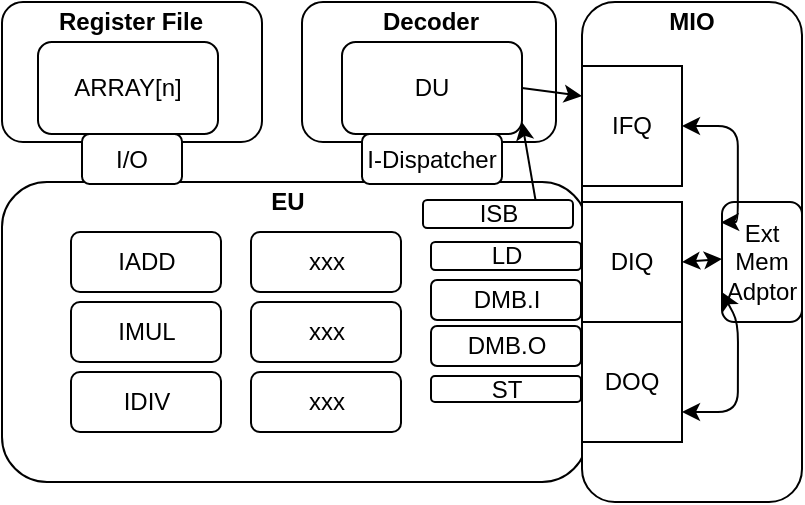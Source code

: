 <mxfile>
    <diagram id="HjbBDOAjlTMLZC0CHcgm" name="Page-1">
        <mxGraphModel dx="1307" dy="707" grid="1" gridSize="10" guides="1" tooltips="1" connect="1" arrows="1" fold="1" page="1" pageScale="1" pageWidth="850" pageHeight="1100" math="0" shadow="0">
            <root>
                <mxCell id="0"/>
                <mxCell id="1" parent="0"/>
                <mxCell id="32" value="" style="group" vertex="1" connectable="0" parent="1">
                    <mxGeometry x="220" y="180" width="292.5" height="150" as="geometry"/>
                </mxCell>
                <mxCell id="30" value="" style="rounded=1;whiteSpace=wrap;html=1;" vertex="1" parent="32">
                    <mxGeometry width="292.5" height="150" as="geometry"/>
                </mxCell>
                <mxCell id="15" value="LD" style="rounded=1;whiteSpace=wrap;html=1;" vertex="1" parent="32">
                    <mxGeometry x="214.5" y="30" width="75" height="14" as="geometry"/>
                </mxCell>
                <mxCell id="16" value="ST" style="rounded=1;whiteSpace=wrap;html=1;" vertex="1" parent="32">
                    <mxGeometry x="214.5" y="97" width="75" height="13" as="geometry"/>
                </mxCell>
                <mxCell id="17" value="DMB.I" style="rounded=1;whiteSpace=wrap;html=1;" vertex="1" parent="32">
                    <mxGeometry x="214.5" y="49" width="75" height="20" as="geometry"/>
                </mxCell>
                <mxCell id="18" value="DMB.O" style="rounded=1;whiteSpace=wrap;html=1;" vertex="1" parent="32">
                    <mxGeometry x="214.5" y="72" width="75" height="20" as="geometry"/>
                </mxCell>
                <mxCell id="24" value="xxx" style="rounded=1;whiteSpace=wrap;html=1;" vertex="1" parent="32">
                    <mxGeometry x="124.5" y="25" width="75" height="30" as="geometry"/>
                </mxCell>
                <mxCell id="25" value="xxx" style="rounded=1;whiteSpace=wrap;html=1;" vertex="1" parent="32">
                    <mxGeometry x="124.5" y="60" width="75" height="30" as="geometry"/>
                </mxCell>
                <mxCell id="26" value="xxx" style="rounded=1;whiteSpace=wrap;html=1;" vertex="1" parent="32">
                    <mxGeometry x="124.5" y="95" width="75" height="30" as="geometry"/>
                </mxCell>
                <mxCell id="27" value="IADD" style="rounded=1;whiteSpace=wrap;html=1;" vertex="1" parent="32">
                    <mxGeometry x="34.5" y="25" width="75" height="30" as="geometry"/>
                </mxCell>
                <mxCell id="28" value="IMUL" style="rounded=1;whiteSpace=wrap;html=1;" vertex="1" parent="32">
                    <mxGeometry x="34.5" y="60" width="75" height="30" as="geometry"/>
                </mxCell>
                <mxCell id="29" value="IDIV" style="rounded=1;whiteSpace=wrap;html=1;" vertex="1" parent="32">
                    <mxGeometry x="34.5" y="95" width="75" height="30" as="geometry"/>
                </mxCell>
                <mxCell id="31" value="&lt;b&gt;EU&lt;/b&gt;" style="text;html=1;strokeColor=none;fillColor=none;align=center;verticalAlign=middle;whiteSpace=wrap;rounded=0;" vertex="1" parent="32">
                    <mxGeometry x="112.5" width="60" height="20" as="geometry"/>
                </mxCell>
                <mxCell id="14" value="" style="group" vertex="1" connectable="0" parent="1">
                    <mxGeometry x="510" y="90" width="110" height="250" as="geometry"/>
                </mxCell>
                <mxCell id="6" value="" style="rounded=1;whiteSpace=wrap;html=1;container=0;" vertex="1" parent="14">
                    <mxGeometry width="110.0" height="250" as="geometry"/>
                </mxCell>
                <mxCell id="2" value="Ext&lt;br&gt;Mem&lt;br&gt;Adptor" style="rounded=1;whiteSpace=wrap;html=1;container=0;" vertex="1" parent="14">
                    <mxGeometry x="70" y="100" width="40" height="60" as="geometry"/>
                </mxCell>
                <mxCell id="3" value="IFQ" style="rounded=0;whiteSpace=wrap;html=1;container=0;" vertex="1" parent="14">
                    <mxGeometry y="32" width="50" height="60" as="geometry"/>
                </mxCell>
                <mxCell id="4" value="DIQ" style="rounded=0;whiteSpace=wrap;html=1;container=0;" vertex="1" parent="14">
                    <mxGeometry y="100" width="50" height="60" as="geometry"/>
                </mxCell>
                <mxCell id="5" value="DOQ" style="rounded=0;whiteSpace=wrap;html=1;container=0;" vertex="1" parent="14">
                    <mxGeometry y="160" width="50" height="60" as="geometry"/>
                </mxCell>
                <mxCell id="10" value="" style="endArrow=classic;startArrow=classic;html=1;entryX=0;entryY=0.475;entryDx=0;entryDy=0;entryPerimeter=0;exitX=1;exitY=0.5;exitDx=0;exitDy=0;" edge="1" parent="14" source="4" target="2">
                    <mxGeometry width="50" height="50" relative="1" as="geometry">
                        <mxPoint x="68.75" y="120" as="sourcePoint"/>
                        <mxPoint x="90.865" y="130.0" as="targetPoint"/>
                    </mxGeometry>
                </mxCell>
                <mxCell id="12" value="" style="endArrow=classic;startArrow=classic;html=1;entryX=0;entryY=0.75;entryDx=0;entryDy=0;exitX=1;exitY=0.75;exitDx=0;exitDy=0;" edge="1" parent="14" source="5" target="2">
                    <mxGeometry width="50" height="50" relative="1" as="geometry">
                        <mxPoint x="68.75" y="189.5" as="sourcePoint"/>
                        <mxPoint x="91.667" y="189.5" as="targetPoint"/>
                        <Array as="points">
                            <mxPoint x="77.917" y="205"/>
                            <mxPoint x="78" y="160"/>
                        </Array>
                    </mxGeometry>
                </mxCell>
                <mxCell id="13" value="" style="endArrow=classic;startArrow=classic;html=1;exitX=1;exitY=0.5;exitDx=0;exitDy=0;entryX=-0.013;entryY=0.171;entryDx=0;entryDy=0;entryPerimeter=0;" edge="1" parent="14" source="3" target="2">
                    <mxGeometry width="50" height="50" relative="1" as="geometry">
                        <mxPoint x="73.333" y="215" as="sourcePoint"/>
                        <mxPoint x="178.75" y="160" as="targetPoint"/>
                        <Array as="points">
                            <mxPoint x="77.917" y="62"/>
                            <mxPoint x="77.917" y="110"/>
                        </Array>
                    </mxGeometry>
                </mxCell>
                <mxCell id="33" value="&lt;b&gt;MIO&lt;/b&gt;" style="text;html=1;strokeColor=none;fillColor=none;align=center;verticalAlign=middle;whiteSpace=wrap;rounded=0;" vertex="1" parent="14">
                    <mxGeometry x="41.25" width="27.5" height="20" as="geometry"/>
                </mxCell>
                <mxCell id="51" value="" style="group" vertex="1" connectable="0" parent="1">
                    <mxGeometry x="220" y="90" width="130" height="91" as="geometry"/>
                </mxCell>
                <mxCell id="47" value="" style="rounded=1;whiteSpace=wrap;html=1;" vertex="1" parent="51">
                    <mxGeometry width="130" height="70" as="geometry"/>
                </mxCell>
                <mxCell id="48" value="ARRAY[n]" style="rounded=1;whiteSpace=wrap;html=1;" vertex="1" parent="51">
                    <mxGeometry x="18" y="20" width="90" height="46" as="geometry"/>
                </mxCell>
                <mxCell id="49" value="&lt;b&gt;Register File&lt;/b&gt;" style="text;html=1;strokeColor=none;fillColor=none;align=center;verticalAlign=middle;whiteSpace=wrap;rounded=0;" vertex="1" parent="51">
                    <mxGeometry x="26.57" width="75.43" height="20" as="geometry"/>
                </mxCell>
                <mxCell id="50" value="I/O" style="rounded=1;whiteSpace=wrap;html=1;" vertex="1" parent="51">
                    <mxGeometry x="40" y="66" width="50" height="25" as="geometry"/>
                </mxCell>
                <mxCell id="53" value="" style="group" vertex="1" connectable="0" parent="1">
                    <mxGeometry x="370" y="90" width="130" height="91" as="geometry"/>
                </mxCell>
                <mxCell id="54" value="" style="rounded=1;whiteSpace=wrap;html=1;" vertex="1" parent="53">
                    <mxGeometry width="127" height="70" as="geometry"/>
                </mxCell>
                <mxCell id="55" value="DU" style="rounded=1;whiteSpace=wrap;html=1;" vertex="1" parent="53">
                    <mxGeometry x="20" y="20" width="90" height="46" as="geometry"/>
                </mxCell>
                <mxCell id="56" value="&lt;b&gt;Decoder&lt;/b&gt;" style="text;html=1;strokeColor=none;fillColor=none;align=center;verticalAlign=middle;whiteSpace=wrap;rounded=0;" vertex="1" parent="53">
                    <mxGeometry x="26.57" width="75.43" height="20" as="geometry"/>
                </mxCell>
                <mxCell id="57" value="I-Dispatcher" style="rounded=1;whiteSpace=wrap;html=1;" vertex="1" parent="53">
                    <mxGeometry x="30" y="66" width="70" height="25" as="geometry"/>
                </mxCell>
                <mxCell id="68" value="" style="endArrow=classic;html=1;exitX=0.75;exitY=0;exitDx=0;exitDy=0;entryX=1;entryY=0.87;entryDx=0;entryDy=0;entryPerimeter=0;" edge="1" parent="1" source="69" target="55">
                    <mxGeometry width="50" height="50" relative="1" as="geometry">
                        <mxPoint x="280" y="200" as="sourcePoint"/>
                        <mxPoint x="630" y="90" as="targetPoint"/>
                    </mxGeometry>
                </mxCell>
                <mxCell id="69" value="ISB" style="rounded=1;whiteSpace=wrap;html=1;" vertex="1" parent="1">
                    <mxGeometry x="430.5" y="189" width="75" height="14" as="geometry"/>
                </mxCell>
                <mxCell id="70" value="" style="endArrow=classic;html=1;entryX=0;entryY=0.25;entryDx=0;entryDy=0;exitX=1;exitY=0.5;exitDx=0;exitDy=0;" edge="1" parent="1" source="55" target="3">
                    <mxGeometry width="50" height="50" relative="1" as="geometry">
                        <mxPoint x="490" y="137" as="sourcePoint"/>
                        <mxPoint x="330" y="150" as="targetPoint"/>
                    </mxGeometry>
                </mxCell>
            </root>
        </mxGraphModel>
    </diagram>
</mxfile>